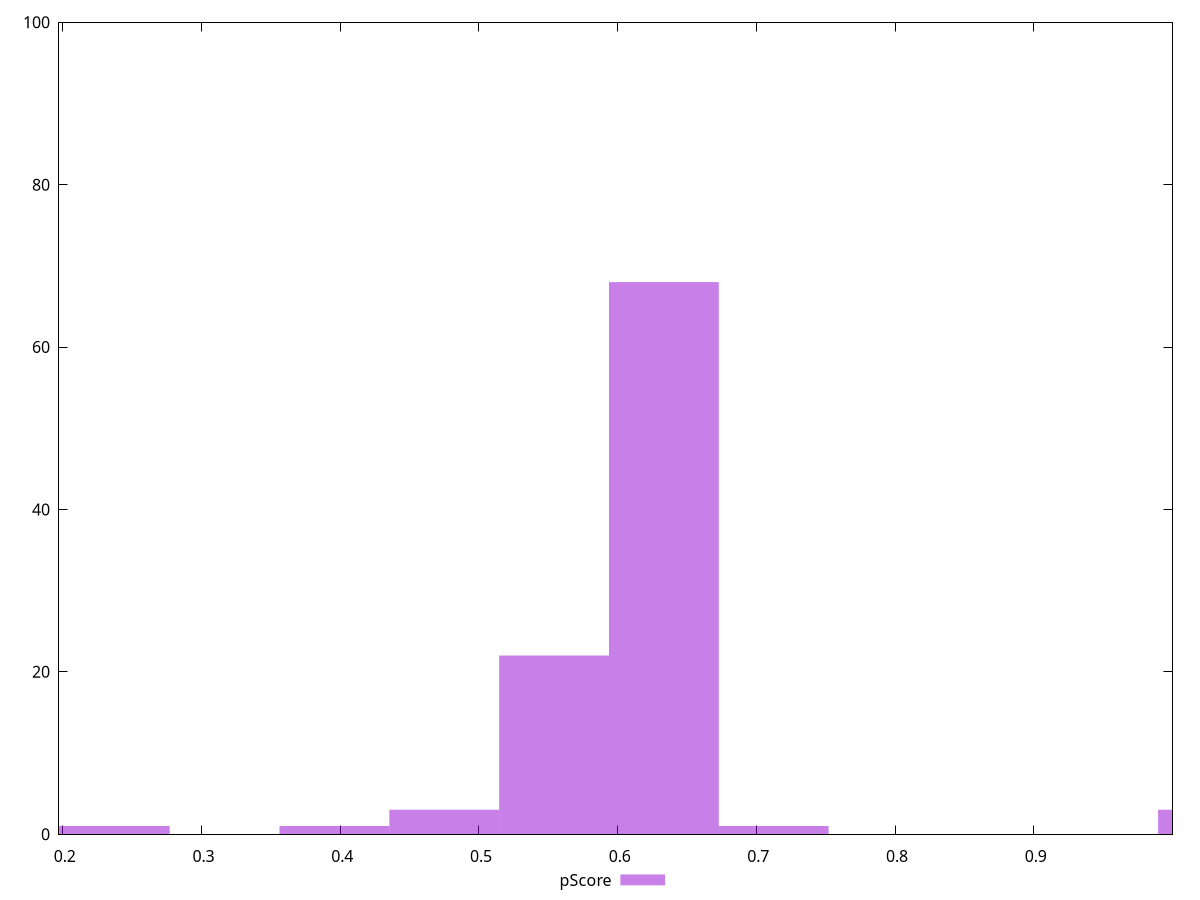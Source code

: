reset

$pScore <<EOF
0.5541793811164796 22
0.6333478641331195 68
0.47501089809983965 3
1.0291902792163192 3
0.15833696603327987 1
0.3958424150831997 1
0.7125163471497594 1
0.23750544904991983 1
EOF

set key outside below
set boxwidth 0.07916848301663994
set xrange [0.19730631856865544:0.9999719512818559]
set yrange [0:100]
set trange [0:100]
set style fill transparent solid 0.5 noborder
set terminal svg size 640, 490 enhanced background rgb 'white'
set output "report_00009_2021-02-08T22-37-41.559Z/max-potential-fid/samples/pages+cached+noadtech/pScore/histogram.svg"

plot $pScore title "pScore" with boxes

reset
